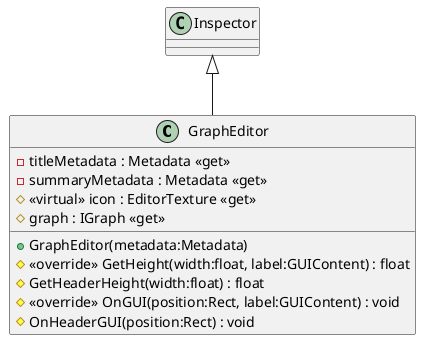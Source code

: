 @startuml
class GraphEditor {
    + GraphEditor(metadata:Metadata)
    - titleMetadata : Metadata <<get>>
    - summaryMetadata : Metadata <<get>>
    # <<virtual>> icon : EditorTexture <<get>>
    # graph : IGraph <<get>>
    # <<override>> GetHeight(width:float, label:GUIContent) : float
    # GetHeaderHeight(width:float) : float
    # <<override>> OnGUI(position:Rect, label:GUIContent) : void
    # OnHeaderGUI(position:Rect) : void
}
Inspector <|-- GraphEditor
@enduml
